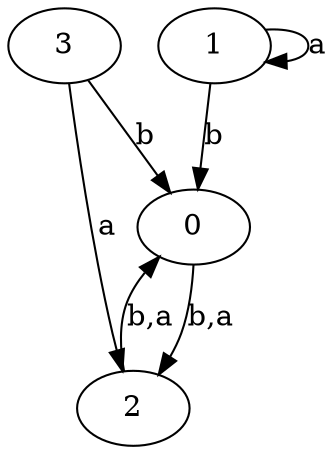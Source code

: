 digraph {
 ranksep=0.5;
 d2tdocpreamble = "\usetikzlibrary{automata}";
 d2tfigpreamble = "\tikzstyle{every state}= [ draw=blue!50,very thick,fill=blue!20]  \tikzstyle{auto}= [fill=white]";
 node [style="state"];
 edge [lblstyle="auto",topath="bend right", len=4  ]
  "0" [label="0",];
  "1" [label="1",];
  "2" [label="2",style = "state, accepting"];
  "3" [label="3",style = "state, initial"];
  "0" -> "2" [label="b,a"];
  "1" -> "0" [label="b"];
  "1" -> "1" [label="a",topath="loop above"];
  "2" -> "0" [label="b,a"];
  "3" -> "0" [label="b"];
  "3" -> "2" [label="a"];
}